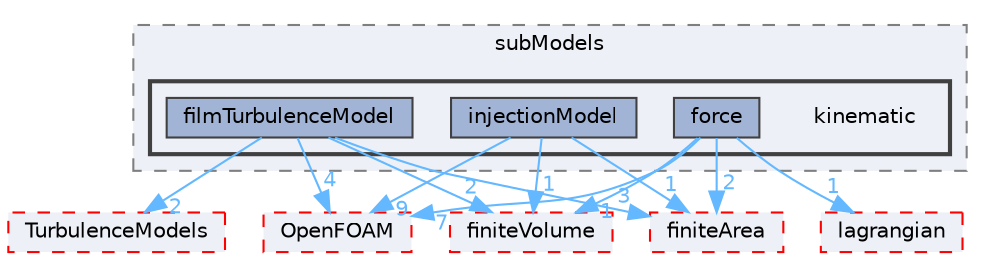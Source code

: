 digraph "src/regionFaModels/liquidFilm/subModels/kinematic"
{
 // LATEX_PDF_SIZE
  bgcolor="transparent";
  edge [fontname=Helvetica,fontsize=10,labelfontname=Helvetica,labelfontsize=10];
  node [fontname=Helvetica,fontsize=10,shape=box,height=0.2,width=0.4];
  compound=true
  subgraph clusterdir_da5f1eb3c42a9759c1df81b24ac3e422 {
    graph [ bgcolor="#edf0f7", pencolor="grey50", label="subModels", fontname=Helvetica,fontsize=10 style="filled,dashed", URL="dir_da5f1eb3c42a9759c1df81b24ac3e422.html",tooltip=""]
  subgraph clusterdir_8305190c0f06b860bf075e638eefa670 {
    graph [ bgcolor="#edf0f7", pencolor="grey25", label="", fontname=Helvetica,fontsize=10 style="filled,bold", URL="dir_8305190c0f06b860bf075e638eefa670.html",tooltip=""]
    dir_8305190c0f06b860bf075e638eefa670 [shape=plaintext, label="kinematic"];
  dir_95b7bf9f05af07dd2cb5d33c47bdea9e [label="filmTurbulenceModel", fillcolor="#a2b4d6", color="grey25", style="filled", URL="dir_95b7bf9f05af07dd2cb5d33c47bdea9e.html",tooltip=""];
  dir_7528661e0859e2178cb53ca32b31c912 [label="force", fillcolor="#a2b4d6", color="grey25", style="filled", URL="dir_7528661e0859e2178cb53ca32b31c912.html",tooltip=""];
  dir_052db7b9976fc77139a305d2625d3d51 [label="injectionModel", fillcolor="#a2b4d6", color="grey25", style="filled", URL="dir_052db7b9976fc77139a305d2625d3d51.html",tooltip=""];
  }
  }
  dir_1eda626aeac0f0ad2848c36acaa5d501 [label="TurbulenceModels", fillcolor="#edf0f7", color="red", style="filled,dashed", URL="dir_1eda626aeac0f0ad2848c36acaa5d501.html",tooltip=""];
  dir_9bd15774b555cf7259a6fa18f99fe99b [label="finiteVolume", fillcolor="#edf0f7", color="red", style="filled,dashed", URL="dir_9bd15774b555cf7259a6fa18f99fe99b.html",tooltip=""];
  dir_b69a9eadfe761c231b266ce918b218a5 [label="finiteArea", fillcolor="#edf0f7", color="red", style="filled,dashed", URL="dir_b69a9eadfe761c231b266ce918b218a5.html",tooltip=""];
  dir_c5473ff19b20e6ec4dfe5c310b3778a8 [label="OpenFOAM", fillcolor="#edf0f7", color="red", style="filled,dashed", URL="dir_c5473ff19b20e6ec4dfe5c310b3778a8.html",tooltip=""];
  dir_f8c25efc4b6f6a8502a42d5af7554d23 [label="lagrangian", fillcolor="#edf0f7", color="red", style="filled,dashed", URL="dir_f8c25efc4b6f6a8502a42d5af7554d23.html",tooltip=""];
  dir_95b7bf9f05af07dd2cb5d33c47bdea9e->dir_9bd15774b555cf7259a6fa18f99fe99b [headlabel="2", labeldistance=1.5 headhref="dir_001371_001387.html" href="dir_001371_001387.html" color="steelblue1" fontcolor="steelblue1"];
  dir_95b7bf9f05af07dd2cb5d33c47bdea9e->dir_1eda626aeac0f0ad2848c36acaa5d501 [headlabel="2", labeldistance=1.5 headhref="dir_001371_004143.html" href="dir_001371_004143.html" color="steelblue1" fontcolor="steelblue1"];
  dir_95b7bf9f05af07dd2cb5d33c47bdea9e->dir_c5473ff19b20e6ec4dfe5c310b3778a8 [headlabel="4", labeldistance=1.5 headhref="dir_001371_002695.html" href="dir_001371_002695.html" color="steelblue1" fontcolor="steelblue1"];
  dir_95b7bf9f05af07dd2cb5d33c47bdea9e->dir_b69a9eadfe761c231b266ce918b218a5 [headlabel="3", labeldistance=1.5 headhref="dir_001371_001385.html" href="dir_001371_001385.html" color="steelblue1" fontcolor="steelblue1"];
  dir_7528661e0859e2178cb53ca32b31c912->dir_9bd15774b555cf7259a6fa18f99fe99b [headlabel="1", labeldistance=1.5 headhref="dir_001472_001387.html" href="dir_001472_001387.html" color="steelblue1" fontcolor="steelblue1"];
  dir_7528661e0859e2178cb53ca32b31c912->dir_b69a9eadfe761c231b266ce918b218a5 [headlabel="2", labeldistance=1.5 headhref="dir_001472_001385.html" href="dir_001472_001385.html" color="steelblue1" fontcolor="steelblue1"];
  dir_7528661e0859e2178cb53ca32b31c912->dir_c5473ff19b20e6ec4dfe5c310b3778a8 [headlabel="7", labeldistance=1.5 headhref="dir_001472_002695.html" href="dir_001472_002695.html" color="steelblue1" fontcolor="steelblue1"];
  dir_7528661e0859e2178cb53ca32b31c912->dir_f8c25efc4b6f6a8502a42d5af7554d23 [headlabel="1", labeldistance=1.5 headhref="dir_001472_002071.html" href="dir_001472_002071.html" color="steelblue1" fontcolor="steelblue1"];
  dir_052db7b9976fc77139a305d2625d3d51->dir_b69a9eadfe761c231b266ce918b218a5 [headlabel="1", labeldistance=1.5 headhref="dir_001860_001385.html" href="dir_001860_001385.html" color="steelblue1" fontcolor="steelblue1"];
  dir_052db7b9976fc77139a305d2625d3d51->dir_c5473ff19b20e6ec4dfe5c310b3778a8 [headlabel="9", labeldistance=1.5 headhref="dir_001860_002695.html" href="dir_001860_002695.html" color="steelblue1" fontcolor="steelblue1"];
  dir_052db7b9976fc77139a305d2625d3d51->dir_9bd15774b555cf7259a6fa18f99fe99b [headlabel="1", labeldistance=1.5 headhref="dir_001860_001387.html" href="dir_001860_001387.html" color="steelblue1" fontcolor="steelblue1"];
}
